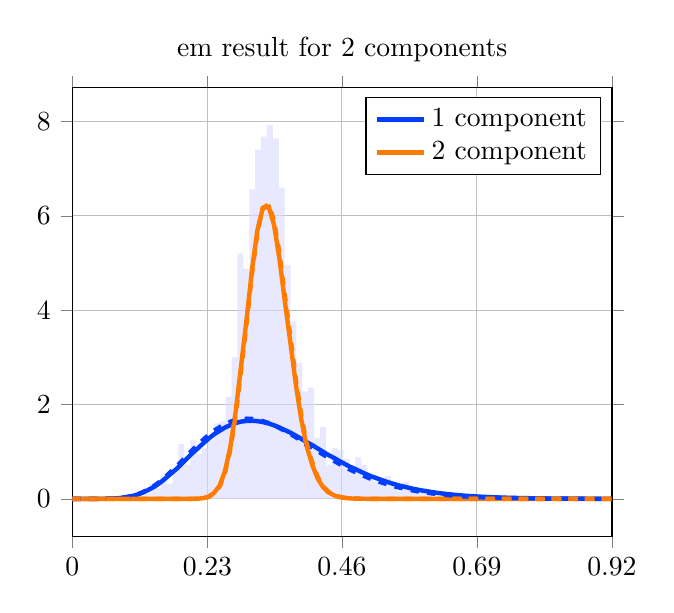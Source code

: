 \begin{tikzpicture}
\begin{axis}[title={em result for 2 components}, yticklabel style={/pgf/number format/fixed,
            /pgf/number format/precision=3}, grid={major}, yminorgrids={true}, tick align={outside}, xtick={0.0,0.229,0.457,0.686,0.915}, xmin={0.0}, xmax={0.915}, scaled y ticks={false}]
    \addplot[ybar interval, fill={blue!15}, forget plot, opacity={0.6}, draw={none}, bar width={5.0e-6}]
        table[row sep={\\}]
        {
            \\
            0.07  0.04  \\
            0.08  0.04  \\
            0.09  0.08  \\
            0.1  0.12  \\
            0.11  0.04  \\
            0.12  0.16  \\
            0.13  0.32  \\
            0.14  0.24  \\
            0.15  0.48  \\
            0.16  0.32  \\
            0.17  0.56  \\
            0.18  1.16  \\
            0.19  0.72  \\
            0.2  1.24  \\
            0.21  0.96  \\
            0.22  1.08  \\
            0.23  1.24  \\
            0.24  1.6  \\
            0.25  1.64  \\
            0.26  2.16  \\
            0.27  3.0  \\
            0.28  5.2  \\
            0.29  4.88  \\
            0.3  6.56  \\
            0.31  7.4  \\
            0.32  7.68  \\
            0.33  7.92  \\
            0.34  7.64  \\
            0.35  6.6  \\
            0.36  4.96  \\
            0.37  3.76  \\
            0.38  2.88  \\
            0.39  2.28  \\
            0.4  2.36  \\
            0.41  1.28  \\
            0.42  1.52  \\
            0.43  0.72  \\
            0.44  1.08  \\
            0.45  1.04  \\
            0.46  0.84  \\
            0.47  0.72  \\
            0.48  0.88  \\
            0.49  0.72  \\
            0.5  0.44  \\
            0.51  0.36  \\
            0.52  0.36  \\
            0.53  0.48  \\
            0.54  0.36  \\
            0.55  0.16  \\
            0.56  0.36  \\
            0.57  0.24  \\
            0.58  0.2  \\
            0.59  0.16  \\
            0.6  0.12  \\
            0.61  0.04  \\
            0.62  0.04  \\
            0.63  0.04  \\
            0.64  0.0  \\
            0.65  0.08  \\
            0.66  0.08  \\
            0.67  0.08  \\
            0.68  0.08  \\
            0.69  0.0  \\
            0.7  0.04  \\
            0.71  0.04  \\
            0.72  0.0  \\
            0.73  0.0  \\
            0.74  0.0  \\
            0.75  0.0  \\
            0.76  0.0  \\
            0.77  0.0  \\
            0.78  0.04  \\
            0.79  0.0  \\
            0.8  0.0  \\
            0.81  0.0  \\
            0.82  0.0  \\
            0.83  0.0  \\
            0.84  0.0  \\
            0.85  0.0  \\
            0.86  0.04  \\
            0.87  0.0  \\
            0.88  0.0  \\
            0.89  0.0  \\
            0.9  0.0  \\
            0.91  0.04  \\
            0.92  0.0  \\
        }
        ;
    \addplot[style={{ultra thick}}, color={rgb,1:red,0.008;green,0.243;blue,1.0}]
        table[row sep={\\}]
        {
            \\
            0.0  0.0  \\
            0.009  4.909e-9  \\
            0.018  8.586e-7  \\
            0.028  1.596e-5  \\
            0.037  0.0  \\
            0.046  0.001  \\
            0.055  0.002  \\
            0.065  0.005  \\
            0.074  0.01  \\
            0.083  0.02  \\
            0.092  0.036  \\
            0.102  0.059  \\
            0.111  0.092  \\
            0.12  0.136  \\
            0.129  0.191  \\
            0.139  0.257  \\
            0.148  0.335  \\
            0.157  0.424  \\
            0.166  0.522  \\
            0.176  0.627  \\
            0.185  0.737  \\
            0.194  0.85  \\
            0.203  0.962  \\
            0.213  1.073  \\
            0.222  1.178  \\
            0.231  1.276  \\
            0.24  1.366  \\
            0.25  1.445  \\
            0.259  1.512  \\
            0.268  1.566  \\
            0.277  1.608  \\
            0.286  1.637  \\
            0.296  1.652  \\
            0.305  1.655  \\
            0.314  1.647  \\
            0.323  1.627  \\
            0.333  1.597  \\
            0.342  1.559  \\
            0.351  1.512  \\
            0.36  1.46  \\
            0.37  1.401  \\
            0.379  1.339  \\
            0.388  1.274  \\
            0.397  1.206  \\
            0.407  1.137  \\
            0.416  1.068  \\
            0.425  0.999  \\
            0.434  0.931  \\
            0.444  0.865  \\
            0.453  0.8  \\
            0.462  0.739  \\
            0.471  0.679  \\
            0.481  0.623  \\
            0.49  0.57  \\
            0.499  0.519  \\
            0.508  0.472  \\
            0.518  0.428  \\
            0.527  0.388  \\
            0.536  0.35  \\
            0.545  0.315  \\
            0.554  0.283  \\
            0.564  0.254  \\
            0.573  0.227  \\
            0.582  0.203  \\
            0.591  0.181  \\
            0.601  0.161  \\
            0.61  0.143  \\
            0.619  0.126  \\
            0.628  0.112  \\
            0.638  0.099  \\
            0.647  0.087  \\
            0.656  0.077  \\
            0.665  0.067  \\
            0.675  0.059  \\
            0.684  0.052  \\
            0.693  0.045  \\
            0.702  0.04  \\
            0.712  0.035  \\
            0.721  0.03  \\
            0.73  0.026  \\
            0.739  0.023  \\
            0.749  0.02  \\
            0.758  0.017  \\
            0.767  0.015  \\
            0.776  0.013  \\
            0.786  0.011  \\
            0.795  0.01  \\
            0.804  0.008  \\
            0.813  0.007  \\
            0.822  0.006  \\
            0.832  0.005  \\
            0.841  0.005  \\
            0.85  0.004  \\
            0.859  0.003  \\
            0.869  0.003  \\
            0.878  0.002  \\
            0.887  0.002  \\
            0.896  0.002  \\
            0.906  0.002  \\
            0.915  0.001  \\
        }
        ;
    \addlegendentry {1 component}
    \addplot[style={{ultra thick}}, color={rgb,1:red,1.0;green,0.486;blue,0.0}]
        table[row sep={\\}]
        {
            \\
            0.0  0.0  \\
            0.009  2.644e-100  \\
            0.018  1.263e-74  \\
            0.028  4.699e-60  \\
            0.037  4.951e-50  \\
            0.046  1.68e-42  \\
            0.055  1.512e-36  \\
            0.065  1.112e-31  \\
            0.074  1.307e-27  \\
            0.083  3.79e-24  \\
            0.092  3.641e-21  \\
            0.102  1.431e-18  \\
            0.111  2.69e-16  \\
            0.12  2.72e-14  \\
            0.129  1.623e-12  \\
            0.139  6.147e-11  \\
            0.148  1.566e-9  \\
            0.157  2.819e-8  \\
            0.166  3.727e-7  \\
            0.176  3.744e-6  \\
            0.185  2.938e-5  \\
            0.194  0.0  \\
            0.203  0.001  \\
            0.213  0.004  \\
            0.222  0.015  \\
            0.231  0.045  \\
            0.24  0.121  \\
            0.25  0.286  \\
            0.259  0.594  \\
            0.268  1.105  \\
            0.277  1.848  \\
            0.286  2.799  \\
            0.296  3.864  \\
            0.305  4.892  \\
            0.314  5.707  \\
            0.323  6.165  \\
            0.333  6.193  \\
            0.342  5.809  \\
            0.351  5.106  \\
            0.36  4.22  \\
            0.37  3.289  \\
            0.379  2.425  \\
            0.388  1.696  \\
            0.397  1.128  \\
            0.407  0.715  \\
            0.416  0.433  \\
            0.425  0.251  \\
            0.434  0.139  \\
            0.444  0.074  \\
            0.453  0.038  \\
            0.462  0.019  \\
            0.471  0.009  \\
            0.481  0.004  \\
            0.49  0.002  \\
            0.499  0.001  \\
            0.508  0.0  \\
            0.518  0.0  \\
            0.527  5.425e-5  \\
            0.536  2.09e-5  \\
            0.545  7.842e-6  \\
            0.554  2.868e-6  \\
            0.564  1.023e-6  \\
            0.573  3.566e-7  \\
            0.582  1.214e-7  \\
            0.591  4.041e-8  \\
            0.601  1.316e-8  \\
            0.61  4.199e-9  \\
            0.619  1.312e-9  \\
            0.628  4.02e-10  \\
            0.638  1.208e-10  \\
            0.647  3.564e-11  \\
            0.656  1.032e-11  \\
            0.665  2.939e-12  \\
            0.675  8.222e-13  \\
            0.684  2.262e-13  \\
            0.693  6.124e-14  \\
            0.702  1.632e-14  \\
            0.712  4.282e-15  \\
            0.721  1.107e-15  \\
            0.73  2.82e-16  \\
            0.739  7.081e-17  \\
            0.749  1.754e-17  \\
            0.758  4.285e-18  \\
            0.767  1.033e-18  \\
            0.776  2.46e-19  \\
            0.786  5.782e-20  \\
            0.795  1.342e-20  \\
            0.804  3.08e-21  \\
            0.813  6.983e-22  \\
            0.822  1.565e-22  \\
            0.832  3.469e-23  \\
            0.841  7.604e-24  \\
            0.85  1.649e-24  \\
            0.859  3.539e-25  \\
            0.869  7.518e-26  \\
            0.878  1.581e-26  \\
            0.887  3.292e-27  \\
            0.896  6.789e-28  \\
            0.906  1.387e-28  \\
            0.915  2.807e-29  \\
        }
        ;
    \addlegendentry {2 component}
    \addplot[style={{ultra thick, dashed}}, color={rgb,1:red,0.008;green,0.243;blue,1.0}]
        table[row sep={\\}]
        {
            \\
            0.0  0.0  \\
            0.009  3.535e-9  \\
            0.018  7.051e-7  \\
            0.028  1.408e-5  \\
            0.037  0.0  \\
            0.046  0.001  \\
            0.055  0.002  \\
            0.065  0.005  \\
            0.074  0.01  \\
            0.083  0.021  \\
            0.092  0.037  \\
            0.102  0.063  \\
            0.111  0.098  \\
            0.12  0.144  \\
            0.129  0.204  \\
            0.139  0.275  \\
            0.148  0.36  \\
            0.157  0.455  \\
            0.166  0.56  \\
            0.176  0.673  \\
            0.185  0.79  \\
            0.194  0.91  \\
            0.203  1.028  \\
            0.213  1.143  \\
            0.222  1.252  \\
            0.231  1.353  \\
            0.24  1.442  \\
            0.25  1.52  \\
            0.259  1.584  \\
            0.268  1.634  \\
            0.277  1.67  \\
            0.286  1.692  \\
            0.296  1.699  \\
            0.305  1.694  \\
            0.314  1.676  \\
            0.323  1.646  \\
            0.333  1.607  \\
            0.342  1.559  \\
            0.351  1.504  \\
            0.36  1.442  \\
            0.37  1.376  \\
            0.379  1.306  \\
            0.388  1.234  \\
            0.397  1.161  \\
            0.407  1.087  \\
            0.416  1.014  \\
            0.425  0.942  \\
            0.434  0.872  \\
            0.444  0.804  \\
            0.453  0.739  \\
            0.462  0.677  \\
            0.471  0.618  \\
            0.481  0.562  \\
            0.49  0.51  \\
            0.499  0.462  \\
            0.508  0.416  \\
            0.518  0.375  \\
            0.527  0.336  \\
            0.536  0.301  \\
            0.545  0.269  \\
            0.554  0.24  \\
            0.564  0.213  \\
            0.573  0.189  \\
            0.582  0.168  \\
            0.591  0.148  \\
            0.601  0.131  \\
            0.61  0.115  \\
            0.619  0.101  \\
            0.628  0.089  \\
            0.638  0.078  \\
            0.647  0.068  \\
            0.656  0.059  \\
            0.665  0.052  \\
            0.675  0.045  \\
            0.684  0.039  \\
            0.693  0.034  \\
            0.702  0.029  \\
            0.712  0.025  \\
            0.721  0.022  \\
            0.73  0.019  \\
            0.739  0.016  \\
            0.749  0.014  \\
            0.758  0.012  \\
            0.767  0.01  \\
            0.776  0.009  \\
            0.786  0.008  \\
            0.795  0.007  \\
            0.804  0.006  \\
            0.813  0.005  \\
            0.822  0.004  \\
            0.832  0.003  \\
            0.841  0.003  \\
            0.85  0.002  \\
            0.859  0.002  \\
            0.869  0.002  \\
            0.878  0.002  \\
            0.887  0.001  \\
            0.896  0.001  \\
            0.906  0.001  \\
            0.915  0.001  \\
        }
        ;
    \addplot[style={{ultra thick, dashed}}, color={rgb,1:red,1.0;green,0.486;blue,0.0}]
        table[row sep={\\}]
        {
            \\
            0.0  0.0  \\
            0.009  1.629e-100  \\
            0.018  8.315e-75  \\
            0.028  3.223e-60  \\
            0.037  3.501e-50  \\
            0.046  1.218e-42  \\
            0.055  1.12e-36  \\
            0.065  8.388e-32  \\
            0.074  1.003e-27  \\
            0.083  2.953e-24  \\
            0.092  2.877e-21  \\
            0.102  1.146e-18  \\
            0.111  2.182e-16  \\
            0.12  2.234e-14  \\
            0.129  1.348e-12  \\
            0.139  5.163e-11  \\
            0.148  1.33e-9  \\
            0.157  2.418e-8  \\
            0.166  3.229e-7  \\
            0.176  3.275e-6  \\
            0.185  2.596e-5  \\
            0.194  0.0  \\
            0.203  0.001  \\
            0.213  0.004  \\
            0.222  0.013  \\
            0.231  0.042  \\
            0.24  0.113  \\
            0.25  0.268  \\
            0.259  0.563  \\
            0.268  1.055  \\
            0.277  1.778  \\
            0.286  2.714  \\
            0.296  3.777  \\
            0.305  4.818  \\
            0.314  5.664  \\
            0.323  6.165  \\
            0.333  6.24  \\
            0.342  5.896  \\
            0.351  5.22  \\
            0.36  4.346  \\
            0.37  3.412  \\
            0.379  2.534  \\
            0.388  1.785  \\
            0.397  1.195  \\
            0.407  0.763  \\
            0.416  0.465  \\
            0.425  0.271  \\
            0.434  0.152  \\
            0.444  0.081  \\
            0.453  0.042  \\
            0.462  0.021  \\
            0.471  0.01  \\
            0.481  0.005  \\
            0.49  0.002  \\
            0.499  0.001  \\
            0.508  0.0  \\
            0.518  0.0  \\
            0.527  6.318e-5  \\
            0.536  2.45e-5  \\
            0.545  9.252e-6  \\
            0.554  3.406e-6  \\
            0.564  1.223e-6  \\
            0.573  4.289e-7  \\
            0.582  1.469e-7  \\
            0.591  4.923e-8  \\
            0.601  1.614e-8  \\
            0.61  5.18e-9  \\
            0.619  1.629e-9  \\
            0.628  5.022e-10  \\
            0.638  1.519e-10  \\
            0.647  4.508e-11  \\
            0.656  1.314e-11  \\
            0.665  3.764e-12  \\
            0.675  1.059e-12  \\
            0.684  2.933e-13  \\
            0.693  7.99e-14  \\
            0.702  2.142e-14  \\
            0.712  5.655e-15  \\
            0.721  1.471e-15  \\
            0.73  3.77e-16  \\
            0.739  9.525e-17  \\
            0.749  2.373e-17  \\
            0.758  5.834e-18  \\
            0.767  1.415e-18  \\
            0.776  3.389e-19  \\
            0.786  8.015e-20  \\
            0.795  1.872e-20  \\
            0.804  4.321e-21  \\
            0.813  9.855e-22  \\
            0.822  2.222e-22  \\
            0.832  4.954e-23  \\
            0.841  1.093e-23  \\
            0.85  2.384e-24  \\
            0.859  5.146e-25  \\
            0.869  1.099e-25  \\
            0.878  2.326e-26  \\
            0.887  4.872e-27  \\
            0.896  1.011e-27  \\
            0.906  2.077e-28  \\
            0.915  4.228e-29  \\
        }
        ;
\end{axis}
\end{tikzpicture}
